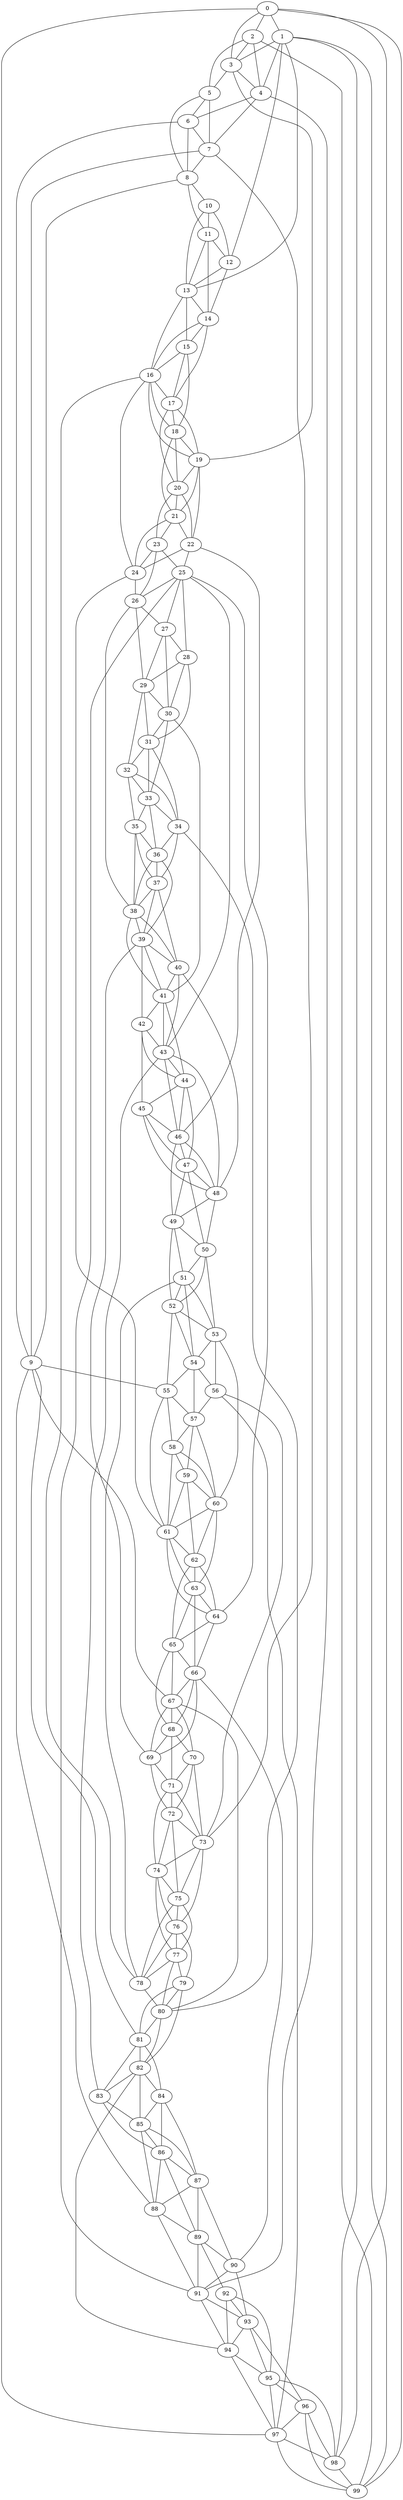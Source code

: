 strict graph "watts_strogatz_graph(100,6,0.1)" {
0;
1;
2;
3;
4;
5;
6;
7;
8;
9;
10;
11;
12;
13;
14;
15;
16;
17;
18;
19;
20;
21;
22;
23;
24;
25;
26;
27;
28;
29;
30;
31;
32;
33;
34;
35;
36;
37;
38;
39;
40;
41;
42;
43;
44;
45;
46;
47;
48;
49;
50;
51;
52;
53;
54;
55;
56;
57;
58;
59;
60;
61;
62;
63;
64;
65;
66;
67;
68;
69;
70;
71;
72;
73;
74;
75;
76;
77;
78;
79;
80;
81;
82;
83;
84;
85;
86;
87;
88;
89;
90;
91;
92;
93;
94;
95;
96;
97;
98;
99;
0 -- 1  [is_available=True, prob="1.0"];
0 -- 2  [is_available=True, prob="0.547393520113"];
0 -- 3  [is_available=True, prob="0.540960815516"];
0 -- 97  [is_available=True, prob="0.546706340337"];
0 -- 98  [is_available=True, prob="1.0"];
0 -- 99  [is_available=True, prob="0.0201814094444"];
1 -- 99  [is_available=True, prob="1.0"];
1 -- 4  [is_available=True, prob="1.0"];
1 -- 12  [is_available=True, prob="1.0"];
1 -- 98  [is_available=True, prob="0.39665628338"];
1 -- 13  [is_available=True, prob="1.0"];
1 -- 3  [is_available=True, prob="0.785911455191"];
2 -- 3  [is_available=True, prob="0.812862959119"];
2 -- 4  [is_available=True, prob="0.768612836597"];
2 -- 5  [is_available=True, prob="0.914132684643"];
2 -- 99  [is_available=True, prob="0.651747773107"];
3 -- 4  [is_available=True, prob="0.291326047601"];
3 -- 5  [is_available=True, prob="0.457294008152"];
3 -- 19  [is_available=True, prob="1.0"];
4 -- 6  [is_available=True, prob="0.340368996844"];
4 -- 7  [is_available=True, prob="0.843745030359"];
4 -- 91  [is_available=True, prob="0.745295267484"];
5 -- 6  [is_available=True, prob="0.29558033902"];
5 -- 7  [is_available=True, prob="0.645496782081"];
5 -- 8  [is_available=True, prob="0.973970590852"];
6 -- 7  [is_available=True, prob="1.0"];
6 -- 8  [is_available=True, prob="0.624252662832"];
6 -- 9  [is_available=True, prob="1.0"];
7 -- 8  [is_available=True, prob="1.0"];
7 -- 9  [is_available=True, prob="1.0"];
7 -- 73  [is_available=True, prob="1.0"];
8 -- 9  [is_available=True, prob="0.274351348577"];
8 -- 10  [is_available=True, prob="1.0"];
8 -- 11  [is_available=True, prob="1.0"];
9 -- 67  [is_available=True, prob="1.0"];
9 -- 81  [is_available=True, prob="1.0"];
9 -- 55  [is_available=True, prob="0.256192384764"];
9 -- 88  [is_available=True, prob="0.765705192454"];
10 -- 11  [is_available=True, prob="0.231583233805"];
10 -- 12  [is_available=True, prob="0.243171110891"];
10 -- 13  [is_available=True, prob="0.582978373559"];
11 -- 12  [is_available=True, prob="0.324562625845"];
11 -- 13  [is_available=True, prob="0.814472439337"];
11 -- 14  [is_available=True, prob="1.0"];
12 -- 13  [is_available=True, prob="0.838603523462"];
12 -- 14  [is_available=True, prob="0.403880942013"];
13 -- 14  [is_available=True, prob="0.390666990455"];
13 -- 15  [is_available=True, prob="0.294927120687"];
13 -- 16  [is_available=True, prob="0.124599675115"];
14 -- 15  [is_available=True, prob="0.949719374869"];
14 -- 16  [is_available=True, prob="1.0"];
14 -- 17  [is_available=True, prob="1.0"];
15 -- 16  [is_available=True, prob="0.0717907193955"];
15 -- 17  [is_available=True, prob="0.311406362585"];
15 -- 18  [is_available=True, prob="0.318068957362"];
16 -- 17  [is_available=True, prob="1.0"];
16 -- 18  [is_available=True, prob="1.0"];
16 -- 19  [is_available=True, prob="0.579919493093"];
16 -- 78  [is_available=True, prob="0.0830124245914"];
16 -- 24  [is_available=True, prob="0.690133875507"];
17 -- 18  [is_available=True, prob="1.0"];
17 -- 19  [is_available=True, prob="0.178875179034"];
17 -- 20  [is_available=True, prob="0.122835010288"];
18 -- 19  [is_available=True, prob="0.575005118663"];
18 -- 20  [is_available=True, prob="1.0"];
18 -- 21  [is_available=True, prob="0.465052717388"];
19 -- 20  [is_available=True, prob="0.466417223953"];
19 -- 21  [is_available=True, prob="0.477650499987"];
19 -- 22  [is_available=True, prob="0.626145690191"];
20 -- 21  [is_available=True, prob="0.555197651336"];
20 -- 22  [is_available=True, prob="0.7079561296"];
20 -- 23  [is_available=True, prob="1.0"];
21 -- 22  [is_available=True, prob="0.808470825228"];
21 -- 23  [is_available=True, prob="0.710640670193"];
21 -- 24  [is_available=True, prob="0.067686667609"];
22 -- 46  [is_available=True, prob="0.983976302279"];
22 -- 24  [is_available=True, prob="0.231470151261"];
22 -- 25  [is_available=True, prob="1.0"];
23 -- 24  [is_available=True, prob="0.0422442574658"];
23 -- 25  [is_available=True, prob="1.0"];
23 -- 26  [is_available=True, prob="1.0"];
24 -- 26  [is_available=True, prob="0.839530352278"];
24 -- 61  [is_available=True, prob="1.0"];
25 -- 64  [is_available=True, prob="0.992309986954"];
25 -- 91  [is_available=True, prob="1.0"];
25 -- 43  [is_available=True, prob="1.0"];
25 -- 26  [is_available=True, prob="0.261463588009"];
25 -- 27  [is_available=True, prob="0.934896971606"];
25 -- 28  [is_available=True, prob="1.0"];
26 -- 38  [is_available=True, prob="0.484878000547"];
26 -- 27  [is_available=True, prob="1.0"];
26 -- 29  [is_available=True, prob="0.426707613753"];
27 -- 28  [is_available=True, prob="0.23470335157"];
27 -- 29  [is_available=True, prob="0.233936002076"];
27 -- 30  [is_available=True, prob="0.985638578461"];
28 -- 29  [is_available=True, prob="0.275043667507"];
28 -- 30  [is_available=True, prob="1.0"];
28 -- 31  [is_available=True, prob="0.49832537273"];
29 -- 32  [is_available=True, prob="0.0965874298797"];
29 -- 30  [is_available=True, prob="1.0"];
29 -- 31  [is_available=True, prob="1.0"];
30 -- 33  [is_available=True, prob="1.0"];
30 -- 41  [is_available=True, prob="0.993726815888"];
30 -- 31  [is_available=True, prob="0.970923128085"];
31 -- 32  [is_available=True, prob="1.0"];
31 -- 33  [is_available=True, prob="0.0607007942178"];
31 -- 34  [is_available=True, prob="1.0"];
32 -- 33  [is_available=True, prob="0.171317153299"];
32 -- 34  [is_available=True, prob="0.912540986004"];
32 -- 35  [is_available=True, prob="0.132871480732"];
33 -- 34  [is_available=True, prob="0.175433453407"];
33 -- 35  [is_available=True, prob="0.549807885086"];
33 -- 36  [is_available=True, prob="0.649508851502"];
34 -- 36  [is_available=True, prob="0.450649333417"];
34 -- 37  [is_available=True, prob="1.0"];
34 -- 80  [is_available=True, prob="0.0130989415938"];
35 -- 36  [is_available=True, prob="1.0"];
35 -- 37  [is_available=True, prob="0.351237104562"];
35 -- 38  [is_available=True, prob="1.0"];
36 -- 37  [is_available=True, prob="0.640349090303"];
36 -- 38  [is_available=True, prob="0.916433129498"];
36 -- 39  [is_available=True, prob="0.0294407099117"];
37 -- 38  [is_available=True, prob="0.680316421072"];
37 -- 39  [is_available=True, prob="0.609398632406"];
37 -- 40  [is_available=True, prob="0.837324437297"];
38 -- 39  [is_available=True, prob="1.0"];
38 -- 40  [is_available=True, prob="1.0"];
38 -- 41  [is_available=True, prob="0.87380224802"];
39 -- 40  [is_available=True, prob="0.850817971403"];
39 -- 41  [is_available=True, prob="1.0"];
39 -- 42  [is_available=True, prob="0.706933623984"];
39 -- 69  [is_available=True, prob="1.0"];
40 -- 41  [is_available=True, prob="0.856645495541"];
40 -- 43  [is_available=True, prob="1.0"];
40 -- 48  [is_available=True, prob="0.770000252262"];
41 -- 42  [is_available=True, prob="0.454343103263"];
41 -- 43  [is_available=True, prob="0.784077976729"];
41 -- 44  [is_available=True, prob="0.953265138184"];
42 -- 43  [is_available=True, prob="0.559699203847"];
42 -- 44  [is_available=True, prob="0.906400215061"];
42 -- 45  [is_available=True, prob="0.587353226109"];
43 -- 44  [is_available=True, prob="0.253198146239"];
43 -- 46  [is_available=True, prob="0.871676243508"];
43 -- 48  [is_available=True, prob="0.927417079608"];
43 -- 83  [is_available=True, prob="0.0623472603991"];
44 -- 45  [is_available=True, prob="0.889388565262"];
44 -- 46  [is_available=True, prob="0.204843458067"];
44 -- 47  [is_available=True, prob="1.0"];
45 -- 46  [is_available=True, prob="1.0"];
45 -- 47  [is_available=True, prob="0.87477568502"];
45 -- 48  [is_available=True, prob="0.838369908743"];
46 -- 47  [is_available=True, prob="0.716197224671"];
46 -- 48  [is_available=True, prob="0.0930441075062"];
46 -- 49  [is_available=True, prob="0.722835151075"];
47 -- 48  [is_available=True, prob="0.493435705247"];
47 -- 49  [is_available=True, prob="0.962581951472"];
47 -- 50  [is_available=True, prob="0.314500030721"];
48 -- 49  [is_available=True, prob="0.212974914922"];
48 -- 50  [is_available=True, prob="0.686286036902"];
49 -- 50  [is_available=True, prob="0.885119526281"];
49 -- 51  [is_available=True, prob="0.109977431303"];
49 -- 52  [is_available=True, prob="0.24145070436"];
50 -- 51  [is_available=True, prob="0.251699028852"];
50 -- 52  [is_available=True, prob="0.513961181312"];
50 -- 53  [is_available=True, prob="0.411500849459"];
51 -- 78  [is_available=True, prob="0.18841769547"];
51 -- 52  [is_available=True, prob="0.357213173148"];
51 -- 53  [is_available=True, prob="0.96973729122"];
51 -- 54  [is_available=True, prob="0.612952429227"];
52 -- 53  [is_available=True, prob="0.668530691999"];
52 -- 54  [is_available=True, prob="0.109549748967"];
52 -- 55  [is_available=True, prob="0.340244499401"];
53 -- 54  [is_available=True, prob="1.0"];
53 -- 56  [is_available=True, prob="0.293680986173"];
53 -- 60  [is_available=True, prob="0.363601644862"];
54 -- 55  [is_available=True, prob="0.442282919422"];
54 -- 56  [is_available=True, prob="1.0"];
54 -- 57  [is_available=True, prob="0.665710102951"];
55 -- 57  [is_available=True, prob="0.589160084794"];
55 -- 58  [is_available=True, prob="0.274766425177"];
55 -- 61  [is_available=True, prob="1.0"];
56 -- 97  [is_available=True, prob="0.846270327843"];
56 -- 73  [is_available=True, prob="0.40517529411"];
56 -- 57  [is_available=True, prob="0.295208373287"];
57 -- 58  [is_available=True, prob="0.0992386759567"];
57 -- 59  [is_available=True, prob="0.175032634869"];
57 -- 60  [is_available=True, prob="1.0"];
58 -- 59  [is_available=True, prob="0.544487010879"];
58 -- 60  [is_available=True, prob="0.828360203385"];
58 -- 61  [is_available=True, prob="0.603916583153"];
59 -- 60  [is_available=True, prob="0.277264917257"];
59 -- 61  [is_available=True, prob="0.587602757474"];
59 -- 62  [is_available=True, prob="0.540066875471"];
60 -- 61  [is_available=True, prob="0.222261083142"];
60 -- 62  [is_available=True, prob="0.344465476302"];
60 -- 63  [is_available=True, prob="0.563412584114"];
61 -- 64  [is_available=True, prob="0.935822872422"];
61 -- 62  [is_available=True, prob="0.760304463166"];
61 -- 63  [is_available=True, prob="0.422488034361"];
62 -- 64  [is_available=True, prob="0.233365095405"];
62 -- 65  [is_available=True, prob="0.325834050054"];
62 -- 63  [is_available=True, prob="1.0"];
63 -- 64  [is_available=True, prob="0.28051406254"];
63 -- 65  [is_available=True, prob="0.15109217154"];
63 -- 66  [is_available=True, prob="0.384732694059"];
64 -- 65  [is_available=True, prob="0.881451795525"];
64 -- 66  [is_available=True, prob="0.694705027398"];
65 -- 66  [is_available=True, prob="0.625684878878"];
65 -- 67  [is_available=True, prob="0.369873830339"];
65 -- 68  [is_available=True, prob="1.0"];
66 -- 67  [is_available=True, prob="1.0"];
66 -- 68  [is_available=True, prob="0.933109105819"];
66 -- 69  [is_available=True, prob="0.539954769774"];
66 -- 90  [is_available=True, prob="0.711924203571"];
67 -- 68  [is_available=True, prob="0.881454120919"];
67 -- 69  [is_available=True, prob="0.0648510535921"];
67 -- 70  [is_available=True, prob="0.230309495551"];
67 -- 80  [is_available=True, prob="1.0"];
68 -- 69  [is_available=True, prob="0.19139076288"];
68 -- 70  [is_available=True, prob="1.0"];
68 -- 71  [is_available=True, prob="1.0"];
69 -- 71  [is_available=True, prob="0.487025013568"];
69 -- 72  [is_available=True, prob="1.0"];
70 -- 71  [is_available=True, prob="1.0"];
70 -- 72  [is_available=True, prob="0.119391397988"];
70 -- 73  [is_available=True, prob="0.860349357647"];
71 -- 72  [is_available=True, prob="0.113182119785"];
71 -- 73  [is_available=True, prob="1.0"];
71 -- 74  [is_available=True, prob="0.99615980522"];
72 -- 73  [is_available=True, prob="1.0"];
72 -- 74  [is_available=True, prob="0.687755542063"];
72 -- 75  [is_available=True, prob="0.0623210898937"];
73 -- 74  [is_available=True, prob="0.368984093558"];
73 -- 75  [is_available=True, prob="0.471148982723"];
73 -- 76  [is_available=True, prob="0.289978148243"];
74 -- 75  [is_available=True, prob="1.0"];
74 -- 76  [is_available=True, prob="0.712510465154"];
74 -- 77  [is_available=True, prob="0.455332962489"];
75 -- 76  [is_available=True, prob="0.334086729036"];
75 -- 77  [is_available=True, prob="0.596811470374"];
75 -- 78  [is_available=True, prob="0.796231112371"];
76 -- 77  [is_available=True, prob="1.0"];
76 -- 78  [is_available=True, prob="0.0955981092479"];
76 -- 79  [is_available=True, prob="0.140114607549"];
77 -- 78  [is_available=True, prob="0.585237746749"];
77 -- 79  [is_available=True, prob="0.203702813204"];
77 -- 80  [is_available=True, prob="0.641930844335"];
78 -- 80  [is_available=True, prob="0.933399287341"];
79 -- 80  [is_available=True, prob="0.789339285601"];
79 -- 81  [is_available=True, prob="0.97611545305"];
79 -- 82  [is_available=True, prob="0.18665787486"];
80 -- 81  [is_available=True, prob="1.0"];
80 -- 82  [is_available=True, prob="1.0"];
81 -- 82  [is_available=True, prob="1.0"];
81 -- 83  [is_available=True, prob="0.33788556068"];
81 -- 84  [is_available=True, prob="0.107994493247"];
82 -- 83  [is_available=True, prob="0.617575491233"];
82 -- 84  [is_available=True, prob="0.184695618455"];
82 -- 85  [is_available=True, prob="0.373437162112"];
82 -- 94  [is_available=True, prob="0.966048944845"];
83 -- 85  [is_available=True, prob="1.0"];
83 -- 86  [is_available=True, prob="0.707785148671"];
84 -- 85  [is_available=True, prob="0.772514530766"];
84 -- 86  [is_available=True, prob="0.239202440668"];
84 -- 87  [is_available=True, prob="0.0241360849529"];
85 -- 86  [is_available=True, prob="0.559134626214"];
85 -- 87  [is_available=True, prob="1.0"];
85 -- 88  [is_available=True, prob="0.310379115291"];
86 -- 87  [is_available=True, prob="0.243760620112"];
86 -- 88  [is_available=True, prob="0.503104636582"];
86 -- 89  [is_available=True, prob="0.313799324612"];
87 -- 88  [is_available=True, prob="0.115708300918"];
87 -- 89  [is_available=True, prob="1.0"];
87 -- 90  [is_available=True, prob="1.0"];
88 -- 89  [is_available=True, prob="0.389039285431"];
88 -- 91  [is_available=True, prob="0.823430134474"];
89 -- 90  [is_available=True, prob="0.360547060441"];
89 -- 91  [is_available=True, prob="0.257227004662"];
89 -- 92  [is_available=True, prob="0.337735190224"];
90 -- 91  [is_available=True, prob="1.0"];
90 -- 93  [is_available=True, prob="0.944659124343"];
91 -- 93  [is_available=True, prob="1.0"];
91 -- 94  [is_available=True, prob="0.530507827342"];
92 -- 93  [is_available=True, prob="0.301077269098"];
92 -- 94  [is_available=True, prob="0.381522934005"];
92 -- 95  [is_available=True, prob="0.260615908411"];
93 -- 96  [is_available=True, prob="1.0"];
93 -- 94  [is_available=True, prob="0.869972712535"];
93 -- 95  [is_available=True, prob="0.259329271611"];
94 -- 97  [is_available=True, prob="0.187662941244"];
94 -- 95  [is_available=True, prob="0.878052559542"];
95 -- 96  [is_available=True, prob="0.501204795408"];
95 -- 97  [is_available=True, prob="0.948973575108"];
95 -- 98  [is_available=True, prob="0.348306012458"];
96 -- 97  [is_available=True, prob="0.576500077988"];
96 -- 98  [is_available=True, prob="1.0"];
96 -- 99  [is_available=True, prob="0.0824965278729"];
97 -- 98  [is_available=True, prob="0.462995056055"];
97 -- 99  [is_available=True, prob="0.612469233717"];
98 -- 99  [is_available=True, prob="0.291130754087"];
}
